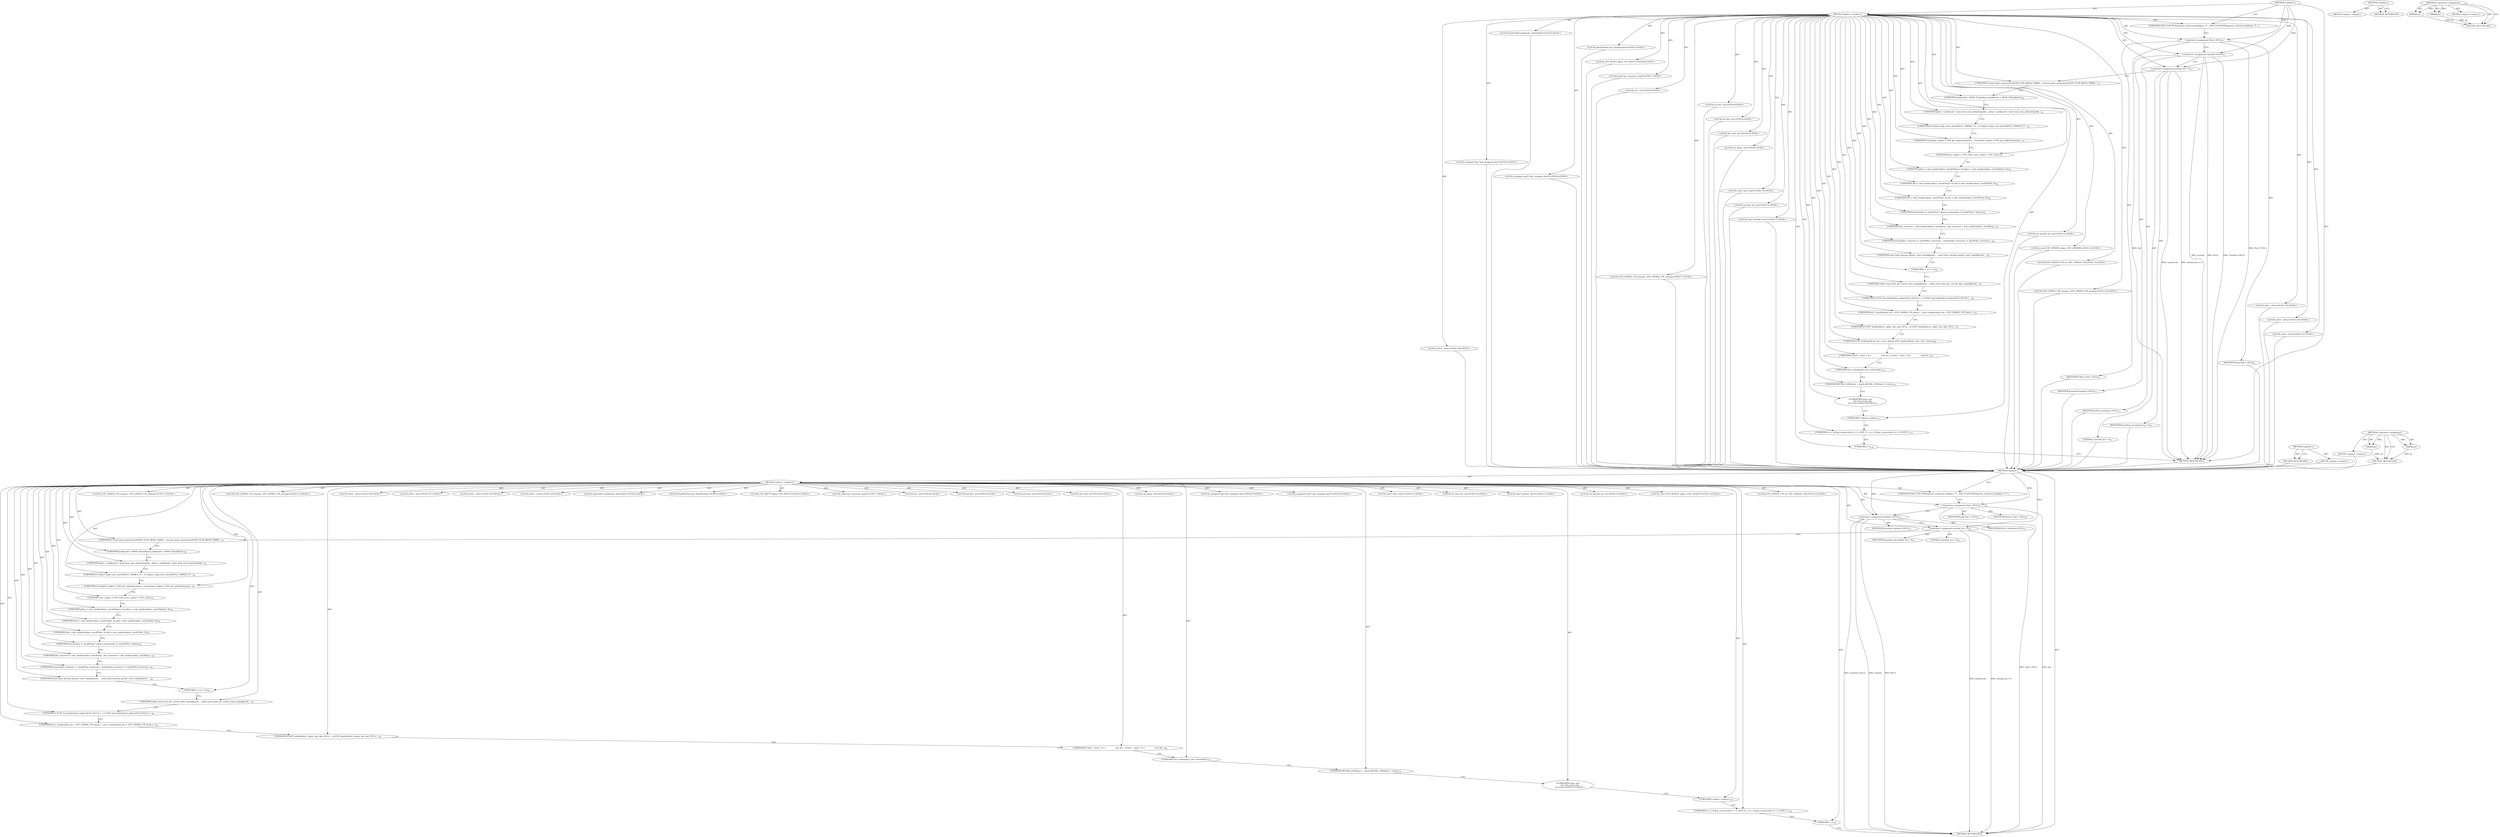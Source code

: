 digraph "&lt;operator&gt;.assignment" {
vulnerable_6 [label=<(METHOD,&lt;global&gt;)<SUB>1</SUB>>];
vulnerable_7 [label=<(BLOCK,&lt;empty&gt;,&lt;empty&gt;)<SUB>1</SUB>>];
vulnerable_8 [label=<(UNKNOWN,PHP_FUNCTION(openssl_seal)
{
	zval *pubkeys, **...,PHP_FUNCTION(openssl_seal)
{
	zval *pubkeys, **...)<SUB>1</SUB>>];
vulnerable_9 [label="<(LOCAL,HashTable* pubkeysht: HashTable*)<SUB>4</SUB>>"];
vulnerable_10 [label="<(LOCAL,HashPosition pos: HashPosition)<SUB>5</SUB>>"];
vulnerable_11 [label="<(LOCAL,EVP_PKEY** pkeys: EVP_PKEY**)<SUB>6</SUB>>"];
vulnerable_12 [label="<(LOCAL,long* key_resources: long*)<SUB>7</SUB>>"];
vulnerable_13 [label="<(LOCAL,int i: int)<SUB>8</SUB>>"];
vulnerable_14 [label="<(LOCAL,int len1: int)<SUB>8</SUB>>"];
vulnerable_15 [label="<(LOCAL,int len2: int)<SUB>8</SUB>>"];
vulnerable_16 [label="<(LOCAL,int* eksl: int*)<SUB>8</SUB>>"];
vulnerable_17 [label="<(LOCAL,int nkeys: int)<SUB>8</SUB>>"];
vulnerable_18 [label="<(LOCAL,unsigned char* buf: unsigned char*)<SUB>9</SUB>>"];
vulnerable_19 [label="<(LOCAL,unsigned char** eks: unsigned char**)<SUB>9</SUB>>"];
vulnerable_20 [label=<(&lt;operator&gt;.assignment,*buf = NULL)<SUB>9</SUB>>];
vulnerable_21 [label=<(IDENTIFIER,buf,*buf = NULL)<SUB>9</SUB>>];
vulnerable_22 [label=<(IDENTIFIER,NULL,*buf = NULL)<SUB>9</SUB>>];
vulnerable_23 [label="<(LOCAL,char* data: char*)<SUB>10</SUB>>"];
vulnerable_24 [label="<(LOCAL,int data_len: int)<SUB>10</SUB>>"];
vulnerable_25 [label="<(LOCAL,char* method: char*)<SUB>11</SUB>>"];
vulnerable_26 [label=<(&lt;operator&gt;.assignment,*method =NULL)<SUB>11</SUB>>];
vulnerable_27 [label=<(IDENTIFIER,method,*method =NULL)<SUB>11</SUB>>];
vulnerable_28 [label=<(IDENTIFIER,NULL,*method =NULL)<SUB>11</SUB>>];
vulnerable_29 [label="<(LOCAL,int method_len: int)<SUB>12</SUB>>"];
vulnerable_30 [label=<(&lt;operator&gt;.assignment,method_len = 0)<SUB>12</SUB>>];
vulnerable_31 [label=<(IDENTIFIER,method_len,method_len = 0)<SUB>12</SUB>>];
vulnerable_32 [label=<(LITERAL,0,method_len = 0)<SUB>12</SUB>>];
vulnerable_33 [label="<(LOCAL,const EVP_CIPHER* cipher: EVP_CIPHER*)<SUB>13</SUB>>"];
vulnerable_34 [label="<(LOCAL,EVP_CIPHER_CTX ctx: EVP_CIPHER_CTX)<SUB>14</SUB>>"];
vulnerable_35 [label=<(UNKNOWN,if (zend_parse_parameters(ZEND_NUM_ARGS() TSRML...,if (zend_parse_parameters(ZEND_NUM_ARGS() TSRML...)<SUB>16</SUB>>];
vulnerable_36 [label=<(UNKNOWN,pubkeysht = HASH_OF(pubkeys);,pubkeysht = HASH_OF(pubkeys);)<SUB>20</SUB>>];
vulnerable_37 [label=<(UNKNOWN,nkeys = pubkeysht ? zend_hash_num_elements(pubk...,nkeys = pubkeysht ? zend_hash_num_elements(pubk...)<SUB>21</SUB>>];
vulnerable_38 [label=<(UNKNOWN,if (!nkeys) {
		php_error_docref(NULL TSRMLS_CC...,if (!nkeys) {
		php_error_docref(NULL TSRMLS_CC...)<SUB>22</SUB>>];
vulnerable_39 [label=<(UNKNOWN,if (method) {
		cipher = EVP_get_cipherbyname(m...,if (method) {
		cipher = EVP_get_cipherbyname(m...)<SUB>27</SUB>>];
vulnerable_40 [label=<(UNKNOWN,else {
		cipher = EVP_rc4();
	},else {
		cipher = EVP_rc4();
	})<SUB>37</SUB>>];
vulnerable_41 [label=<(UNKNOWN,pkeys = safe_emalloc(nkeys, sizeof(*pkeys), 0);,pkeys = safe_emalloc(nkeys, sizeof(*pkeys), 0);)<SUB>41</SUB>>];
vulnerable_42 [label=<(UNKNOWN,eksl = safe_emalloc(nkeys, sizeof(*eksl), 0);,eksl = safe_emalloc(nkeys, sizeof(*eksl), 0);)<SUB>42</SUB>>];
vulnerable_43 [label=<(UNKNOWN,eks = safe_emalloc(nkeys, sizeof(*eks), 0);,eks = safe_emalloc(nkeys, sizeof(*eks), 0);)<SUB>43</SUB>>];
vulnerable_44 [label=<(UNKNOWN,memset(eks, 0, sizeof(*eks) * nkeys);,memset(eks, 0, sizeof(*eks) * nkeys);)<SUB>44</SUB>>];
vulnerable_45 [label=<(UNKNOWN,key_resources = safe_emalloc(nkeys, sizeof(long...,key_resources = safe_emalloc(nkeys, sizeof(long...)<SUB>45</SUB>>];
vulnerable_46 [label=<(UNKNOWN,memset(key_resources, 0, sizeof(*key_resources)...,memset(key_resources, 0, sizeof(*key_resources)...)<SUB>46</SUB>>];
vulnerable_47 [label=<(UNKNOWN,zend_hash_internal_pointer_reset_ex(pubkeysht, ...,zend_hash_internal_pointer_reset_ex(pubkeysht, ...)<SUB>49</SUB>>];
vulnerable_48 [label=<(UNKNOWN,i = 0;,i = 0;)<SUB>50</SUB>>];
vulnerable_49 [label=<(UNKNOWN,while (zend_hash_get_current_data_ex(pubkeysht,...,while (zend_hash_get_current_data_ex(pubkeysht,...)<SUB>51</SUB>>];
vulnerable_50 [label=<(UNKNOWN,if (!EVP_EncryptInit(&amp;ctx,cipher,NULL,NULL)) {
...,if (!EVP_EncryptInit(&amp;ctx,cipher,NULL,NULL)) {
...)<SUB>64</SUB>>];
vulnerable_51 [label=<(UNKNOWN,buf = emalloc(data_len + EVP_CIPHER_CTX_block_s...,buf = emalloc(data_len + EVP_CIPHER_CTX_block_s...)<SUB>76</SUB>>];
vulnerable_52 [label="<(LOCAL,EVP_CIPHER_CTX_cleanup : EVP_CIPHER_CTX_cleanup)<SUB>77</SUB>>"];
vulnerable_53 [label=<(UNKNOWN,if (!EVP_SealInit(&amp;ctx, cipher, eks, eksl, NULL...,if (!EVP_SealInit(&amp;ctx, cipher, eks, eksl, NULL...)<SUB>79</SUB>>];
vulnerable_54 [label=<(UNKNOWN,EVP_SealFinal(&amp;ctx, buf + len1, &amp;len2);,EVP_SealFinal(&amp;ctx, buf + len1, &amp;len2);)<SUB>86</SUB>>];
vulnerable_55 [label=<(UNKNOWN,if (len1 + len2 &gt; 0) {
                zval_dto...,if (len1 + len2 &gt; 0) {
                zval_dto...)<SUB>87</SUB>>];
vulnerable_56 [label=<(UNKNOWN,else {
		efree(buf);
	},else {
		efree(buf);
	})<SUB>110</SUB>>];
vulnerable_57 [label=<(UNKNOWN,RETVAL_LONG(len1 + len2);,RETVAL_LONG(len1 + len2);)<SUB>113</SUB>>];
vulnerable_58 [label="<(LOCAL,EVP_CIPHER_CTX_cleanup : EVP_CIPHER_CTX_cleanup)<SUB>114</SUB>>"];
vulnerable_59 [label="<(UNKNOWN,clean_exit:
	for (i=0;,clean_exit:
	for (i=0;)<SUB>116</SUB>>"];
vulnerable_60 [label=<(UNKNOWN,i&lt;nkeys;,i&lt;nkeys;)<SUB>117</SUB>>];
vulnerable_61 [label=<(UNKNOWN,i++) {
		if (key_resources[i] == -1) {
			EVP_P...,i++) {
		if (key_resources[i] == -1) {
			EVP_P...)<SUB>117</SUB>>];
vulnerable_62 [label="<(LOCAL,efree : efree)<SUB>125</SUB>>"];
vulnerable_63 [label="<(LOCAL,efree : efree)<SUB>126</SUB>>"];
vulnerable_64 [label="<(LOCAL,efree : efree)<SUB>127</SUB>>"];
vulnerable_65 [label="<(LOCAL,efree : efree)<SUB>128</SUB>>"];
vulnerable_66 [label=<(UNKNOWN,},})<SUB>129</SUB>>];
vulnerable_67 [label=<(METHOD_RETURN,ANY)<SUB>1</SUB>>];
vulnerable_98 [label=<(METHOD,&lt;global&gt;)<SUB>1</SUB>>];
vulnerable_99 [label=<(BLOCK,&lt;empty&gt;,&lt;empty&gt;)>];
vulnerable_100 [label=<(METHOD_RETURN,ANY)>];
vulnerable_104 [label=<(METHOD,&lt;operator&gt;.assignment)>];
vulnerable_105 [label=<(PARAM,p1)>];
vulnerable_106 [label=<(PARAM,p2)>];
vulnerable_107 [label=<(BLOCK,&lt;empty&gt;,&lt;empty&gt;)>];
vulnerable_108 [label=<(METHOD_RETURN,ANY)>];
fixed_6 [label=<(METHOD,&lt;global&gt;)<SUB>1</SUB>>];
fixed_7 [label=<(BLOCK,&lt;empty&gt;,&lt;empty&gt;)<SUB>1</SUB>>];
fixed_8 [label=<(UNKNOWN,PHP_FUNCTION(openssl_seal)
{
	zval *pubkeys, **...,PHP_FUNCTION(openssl_seal)
{
	zval *pubkeys, **...)<SUB>1</SUB>>];
fixed_9 [label="<(LOCAL,HashTable* pubkeysht: HashTable*)<SUB>4</SUB>>"];
fixed_10 [label="<(LOCAL,HashPosition pos: HashPosition)<SUB>5</SUB>>"];
fixed_11 [label="<(LOCAL,EVP_PKEY** pkeys: EVP_PKEY**)<SUB>6</SUB>>"];
fixed_12 [label="<(LOCAL,long* key_resources: long*)<SUB>7</SUB>>"];
fixed_13 [label="<(LOCAL,int i: int)<SUB>8</SUB>>"];
fixed_14 [label="<(LOCAL,int len1: int)<SUB>8</SUB>>"];
fixed_15 [label="<(LOCAL,int len2: int)<SUB>8</SUB>>"];
fixed_16 [label="<(LOCAL,int* eksl: int*)<SUB>8</SUB>>"];
fixed_17 [label="<(LOCAL,int nkeys: int)<SUB>8</SUB>>"];
fixed_18 [label="<(LOCAL,unsigned char* buf: unsigned char*)<SUB>9</SUB>>"];
fixed_19 [label="<(LOCAL,unsigned char** eks: unsigned char**)<SUB>9</SUB>>"];
fixed_20 [label=<(&lt;operator&gt;.assignment,*buf = NULL)<SUB>9</SUB>>];
fixed_21 [label=<(IDENTIFIER,buf,*buf = NULL)<SUB>9</SUB>>];
fixed_22 [label=<(IDENTIFIER,NULL,*buf = NULL)<SUB>9</SUB>>];
fixed_23 [label="<(LOCAL,char* data: char*)<SUB>10</SUB>>"];
fixed_24 [label="<(LOCAL,int data_len: int)<SUB>10</SUB>>"];
fixed_25 [label="<(LOCAL,char* method: char*)<SUB>11</SUB>>"];
fixed_26 [label=<(&lt;operator&gt;.assignment,*method =NULL)<SUB>11</SUB>>];
fixed_27 [label=<(IDENTIFIER,method,*method =NULL)<SUB>11</SUB>>];
fixed_28 [label=<(IDENTIFIER,NULL,*method =NULL)<SUB>11</SUB>>];
fixed_29 [label="<(LOCAL,int method_len: int)<SUB>12</SUB>>"];
fixed_30 [label=<(&lt;operator&gt;.assignment,method_len = 0)<SUB>12</SUB>>];
fixed_31 [label=<(IDENTIFIER,method_len,method_len = 0)<SUB>12</SUB>>];
fixed_32 [label=<(LITERAL,0,method_len = 0)<SUB>12</SUB>>];
fixed_33 [label="<(LOCAL,const EVP_CIPHER* cipher: EVP_CIPHER*)<SUB>13</SUB>>"];
fixed_34 [label="<(LOCAL,EVP_CIPHER_CTX ctx: EVP_CIPHER_CTX)<SUB>14</SUB>>"];
fixed_35 [label=<(UNKNOWN,if (zend_parse_parameters(ZEND_NUM_ARGS() TSRML...,if (zend_parse_parameters(ZEND_NUM_ARGS() TSRML...)<SUB>16</SUB>>];
fixed_36 [label=<(UNKNOWN,pubkeysht = HASH_OF(pubkeys);,pubkeysht = HASH_OF(pubkeys);)<SUB>20</SUB>>];
fixed_37 [label=<(UNKNOWN,nkeys = pubkeysht ? zend_hash_num_elements(pubk...,nkeys = pubkeysht ? zend_hash_num_elements(pubk...)<SUB>21</SUB>>];
fixed_38 [label=<(UNKNOWN,if (!nkeys) {
		php_error_docref(NULL TSRMLS_CC...,if (!nkeys) {
		php_error_docref(NULL TSRMLS_CC...)<SUB>22</SUB>>];
fixed_39 [label=<(UNKNOWN,if (method) {
		cipher = EVP_get_cipherbyname(m...,if (method) {
		cipher = EVP_get_cipherbyname(m...)<SUB>27</SUB>>];
fixed_40 [label=<(UNKNOWN,else {
		cipher = EVP_rc4();
	},else {
		cipher = EVP_rc4();
	})<SUB>37</SUB>>];
fixed_41 [label=<(UNKNOWN,pkeys = safe_emalloc(nkeys, sizeof(*pkeys), 0);,pkeys = safe_emalloc(nkeys, sizeof(*pkeys), 0);)<SUB>41</SUB>>];
fixed_42 [label=<(UNKNOWN,eksl = safe_emalloc(nkeys, sizeof(*eksl), 0);,eksl = safe_emalloc(nkeys, sizeof(*eksl), 0);)<SUB>42</SUB>>];
fixed_43 [label=<(UNKNOWN,eks = safe_emalloc(nkeys, sizeof(*eks), 0);,eks = safe_emalloc(nkeys, sizeof(*eks), 0);)<SUB>43</SUB>>];
fixed_44 [label=<(UNKNOWN,memset(eks, 0, sizeof(*eks) * nkeys);,memset(eks, 0, sizeof(*eks) * nkeys);)<SUB>44</SUB>>];
fixed_45 [label=<(UNKNOWN,key_resources = safe_emalloc(nkeys, sizeof(long...,key_resources = safe_emalloc(nkeys, sizeof(long...)<SUB>45</SUB>>];
fixed_46 [label=<(UNKNOWN,memset(key_resources, 0, sizeof(*key_resources)...,memset(key_resources, 0, sizeof(*key_resources)...)<SUB>46</SUB>>];
fixed_47 [label=<(UNKNOWN,zend_hash_internal_pointer_reset_ex(pubkeysht, ...,zend_hash_internal_pointer_reset_ex(pubkeysht, ...)<SUB>49</SUB>>];
fixed_48 [label=<(UNKNOWN,i = 0;,i = 0;)<SUB>50</SUB>>];
fixed_49 [label=<(UNKNOWN,while (zend_hash_get_current_data_ex(pubkeysht,...,while (zend_hash_get_current_data_ex(pubkeysht,...)<SUB>51</SUB>>];
fixed_50 [label=<(UNKNOWN,if (!EVP_EncryptInit(&amp;ctx,cipher,NULL,NULL)) {
...,if (!EVP_EncryptInit(&amp;ctx,cipher,NULL,NULL)) {
...)<SUB>64</SUB>>];
fixed_51 [label=<(UNKNOWN,buf = emalloc(data_len + EVP_CIPHER_CTX_block_s...,buf = emalloc(data_len + EVP_CIPHER_CTX_block_s...)<SUB>76</SUB>>];
fixed_52 [label="<(LOCAL,EVP_CIPHER_CTX_cleanup : EVP_CIPHER_CTX_cleanup)<SUB>77</SUB>>"];
fixed_53 [label=<(UNKNOWN,if (EVP_SealInit(&amp;ctx, cipher, eks, eksl, NULL,...,if (EVP_SealInit(&amp;ctx, cipher, eks, eksl, NULL,...)<SUB>79</SUB>>];
fixed_54 [label=<(UNKNOWN,if (len1 + len2 &gt; 0) {
                zval_dto...,if (len1 + len2 &gt; 0) {
                zval_dto...)<SUB>88</SUB>>];
fixed_55 [label=<(UNKNOWN,else {
		efree(buf);
	},else {
		efree(buf);
	})<SUB>111</SUB>>];
fixed_56 [label=<(UNKNOWN,RETVAL_LONG(len1 + len2);,RETVAL_LONG(len1 + len2);)<SUB>114</SUB>>];
fixed_57 [label="<(LOCAL,EVP_CIPHER_CTX_cleanup : EVP_CIPHER_CTX_cleanup)<SUB>115</SUB>>"];
fixed_58 [label="<(UNKNOWN,clean_exit:
	for (i=0;,clean_exit:
	for (i=0;)<SUB>117</SUB>>"];
fixed_59 [label=<(UNKNOWN,i&lt;nkeys;,i&lt;nkeys;)<SUB>118</SUB>>];
fixed_60 [label=<(UNKNOWN,i++) {
		if (key_resources[i] == -1) {
			EVP_P...,i++) {
		if (key_resources[i] == -1) {
			EVP_P...)<SUB>118</SUB>>];
fixed_61 [label="<(LOCAL,efree : efree)<SUB>126</SUB>>"];
fixed_62 [label="<(LOCAL,efree : efree)<SUB>127</SUB>>"];
fixed_63 [label="<(LOCAL,efree : efree)<SUB>128</SUB>>"];
fixed_64 [label="<(LOCAL,efree : efree)<SUB>129</SUB>>"];
fixed_65 [label=<(UNKNOWN,},})<SUB>130</SUB>>];
fixed_66 [label=<(METHOD_RETURN,ANY)<SUB>1</SUB>>];
fixed_97 [label=<(METHOD,&lt;global&gt;)<SUB>1</SUB>>];
fixed_98 [label=<(BLOCK,&lt;empty&gt;,&lt;empty&gt;)>];
fixed_99 [label=<(METHOD_RETURN,ANY)>];
fixed_103 [label=<(METHOD,&lt;operator&gt;.assignment)>];
fixed_104 [label=<(PARAM,p1)>];
fixed_105 [label=<(PARAM,p2)>];
fixed_106 [label=<(BLOCK,&lt;empty&gt;,&lt;empty&gt;)>];
fixed_107 [label=<(METHOD_RETURN,ANY)>];
vulnerable_6 -> vulnerable_7  [key=0, label="AST: "];
vulnerable_6 -> vulnerable_67  [key=0, label="AST: "];
vulnerable_6 -> vulnerable_8  [key=0, label="CFG: "];
vulnerable_6 -> vulnerable_20  [key=0, label="DDG: "];
vulnerable_6 -> vulnerable_26  [key=0, label="DDG: "];
vulnerable_6 -> vulnerable_30  [key=0, label="DDG: "];
vulnerable_7 -> vulnerable_8  [key=0, label="AST: "];
vulnerable_7 -> vulnerable_9  [key=0, label="AST: "];
vulnerable_7 -> vulnerable_10  [key=0, label="AST: "];
vulnerable_7 -> vulnerable_11  [key=0, label="AST: "];
vulnerable_7 -> vulnerable_12  [key=0, label="AST: "];
vulnerable_7 -> vulnerable_13  [key=0, label="AST: "];
vulnerable_7 -> vulnerable_14  [key=0, label="AST: "];
vulnerable_7 -> vulnerable_15  [key=0, label="AST: "];
vulnerable_7 -> vulnerable_16  [key=0, label="AST: "];
vulnerable_7 -> vulnerable_17  [key=0, label="AST: "];
vulnerable_7 -> vulnerable_18  [key=0, label="AST: "];
vulnerable_7 -> vulnerable_19  [key=0, label="AST: "];
vulnerable_7 -> vulnerable_20  [key=0, label="AST: "];
vulnerable_7 -> vulnerable_23  [key=0, label="AST: "];
vulnerable_7 -> vulnerable_24  [key=0, label="AST: "];
vulnerable_7 -> vulnerable_25  [key=0, label="AST: "];
vulnerable_7 -> vulnerable_26  [key=0, label="AST: "];
vulnerable_7 -> vulnerable_29  [key=0, label="AST: "];
vulnerable_7 -> vulnerable_30  [key=0, label="AST: "];
vulnerable_7 -> vulnerable_33  [key=0, label="AST: "];
vulnerable_7 -> vulnerable_34  [key=0, label="AST: "];
vulnerable_7 -> vulnerable_35  [key=0, label="AST: "];
vulnerable_7 -> vulnerable_36  [key=0, label="AST: "];
vulnerable_7 -> vulnerable_37  [key=0, label="AST: "];
vulnerable_7 -> vulnerable_38  [key=0, label="AST: "];
vulnerable_7 -> vulnerable_39  [key=0, label="AST: "];
vulnerable_7 -> vulnerable_40  [key=0, label="AST: "];
vulnerable_7 -> vulnerable_41  [key=0, label="AST: "];
vulnerable_7 -> vulnerable_42  [key=0, label="AST: "];
vulnerable_7 -> vulnerable_43  [key=0, label="AST: "];
vulnerable_7 -> vulnerable_44  [key=0, label="AST: "];
vulnerable_7 -> vulnerable_45  [key=0, label="AST: "];
vulnerable_7 -> vulnerable_46  [key=0, label="AST: "];
vulnerable_7 -> vulnerable_47  [key=0, label="AST: "];
vulnerable_7 -> vulnerable_48  [key=0, label="AST: "];
vulnerable_7 -> vulnerable_49  [key=0, label="AST: "];
vulnerable_7 -> vulnerable_50  [key=0, label="AST: "];
vulnerable_7 -> vulnerable_51  [key=0, label="AST: "];
vulnerable_7 -> vulnerable_52  [key=0, label="AST: "];
vulnerable_7 -> vulnerable_53  [key=0, label="AST: "];
vulnerable_7 -> vulnerable_54  [key=0, label="AST: "];
vulnerable_7 -> vulnerable_55  [key=0, label="AST: "];
vulnerable_7 -> vulnerable_56  [key=0, label="AST: "];
vulnerable_7 -> vulnerable_57  [key=0, label="AST: "];
vulnerable_7 -> vulnerable_58  [key=0, label="AST: "];
vulnerable_7 -> vulnerable_59  [key=0, label="AST: "];
vulnerable_7 -> vulnerable_60  [key=0, label="AST: "];
vulnerable_7 -> vulnerable_61  [key=0, label="AST: "];
vulnerable_7 -> vulnerable_62  [key=0, label="AST: "];
vulnerable_7 -> vulnerable_63  [key=0, label="AST: "];
vulnerable_7 -> vulnerable_64  [key=0, label="AST: "];
vulnerable_7 -> vulnerable_65  [key=0, label="AST: "];
vulnerable_7 -> vulnerable_66  [key=0, label="AST: "];
vulnerable_8 -> vulnerable_20  [key=0, label="CFG: "];
vulnerable_9 -> fixed_6  [key=0];
vulnerable_10 -> fixed_6  [key=0];
vulnerable_11 -> fixed_6  [key=0];
vulnerable_12 -> fixed_6  [key=0];
vulnerable_13 -> fixed_6  [key=0];
vulnerable_14 -> fixed_6  [key=0];
vulnerable_15 -> fixed_6  [key=0];
vulnerable_16 -> fixed_6  [key=0];
vulnerable_17 -> fixed_6  [key=0];
vulnerable_18 -> fixed_6  [key=0];
vulnerable_19 -> fixed_6  [key=0];
vulnerable_20 -> vulnerable_21  [key=0, label="AST: "];
vulnerable_20 -> vulnerable_22  [key=0, label="AST: "];
vulnerable_20 -> vulnerable_26  [key=0, label="CFG: "];
vulnerable_20 -> vulnerable_67  [key=0, label="DDG: buf"];
vulnerable_20 -> vulnerable_67  [key=1, label="DDG: *buf = NULL"];
vulnerable_21 -> fixed_6  [key=0];
vulnerable_22 -> fixed_6  [key=0];
vulnerable_23 -> fixed_6  [key=0];
vulnerable_24 -> fixed_6  [key=0];
vulnerable_25 -> fixed_6  [key=0];
vulnerable_26 -> vulnerable_27  [key=0, label="AST: "];
vulnerable_26 -> vulnerable_28  [key=0, label="AST: "];
vulnerable_26 -> vulnerable_30  [key=0, label="CFG: "];
vulnerable_26 -> vulnerable_67  [key=0, label="DDG: method"];
vulnerable_26 -> vulnerable_67  [key=1, label="DDG: NULL"];
vulnerable_26 -> vulnerable_67  [key=2, label="DDG: *method =NULL"];
vulnerable_27 -> fixed_6  [key=0];
vulnerable_28 -> fixed_6  [key=0];
vulnerable_29 -> fixed_6  [key=0];
vulnerable_30 -> vulnerable_31  [key=0, label="AST: "];
vulnerable_30 -> vulnerable_32  [key=0, label="AST: "];
vulnerable_30 -> vulnerable_35  [key=0, label="CFG: "];
vulnerable_30 -> vulnerable_67  [key=0, label="DDG: method_len"];
vulnerable_30 -> vulnerable_67  [key=1, label="DDG: method_len = 0"];
vulnerable_31 -> fixed_6  [key=0];
vulnerable_32 -> fixed_6  [key=0];
vulnerable_33 -> fixed_6  [key=0];
vulnerable_34 -> fixed_6  [key=0];
vulnerable_35 -> vulnerable_36  [key=0, label="CFG: "];
vulnerable_36 -> vulnerable_37  [key=0, label="CFG: "];
vulnerable_37 -> vulnerable_38  [key=0, label="CFG: "];
vulnerable_38 -> vulnerable_39  [key=0, label="CFG: "];
vulnerable_39 -> vulnerable_40  [key=0, label="CFG: "];
vulnerable_40 -> vulnerable_41  [key=0, label="CFG: "];
vulnerable_41 -> vulnerable_42  [key=0, label="CFG: "];
vulnerable_42 -> vulnerable_43  [key=0, label="CFG: "];
vulnerable_43 -> vulnerable_44  [key=0, label="CFG: "];
vulnerable_44 -> vulnerable_45  [key=0, label="CFG: "];
vulnerable_45 -> vulnerable_46  [key=0, label="CFG: "];
vulnerable_46 -> vulnerable_47  [key=0, label="CFG: "];
vulnerable_47 -> vulnerable_48  [key=0, label="CFG: "];
vulnerable_48 -> vulnerable_49  [key=0, label="CFG: "];
vulnerable_49 -> vulnerable_50  [key=0, label="CFG: "];
vulnerable_50 -> vulnerable_51  [key=0, label="CFG: "];
vulnerable_51 -> vulnerable_53  [key=0, label="CFG: "];
vulnerable_52 -> fixed_6  [key=0];
vulnerable_53 -> vulnerable_54  [key=0, label="CFG: "];
vulnerable_54 -> vulnerable_55  [key=0, label="CFG: "];
vulnerable_55 -> vulnerable_56  [key=0, label="CFG: "];
vulnerable_56 -> vulnerable_57  [key=0, label="CFG: "];
vulnerable_57 -> vulnerable_59  [key=0, label="CFG: "];
vulnerable_58 -> fixed_6  [key=0];
vulnerable_59 -> vulnerable_60  [key=0, label="CFG: "];
vulnerable_60 -> vulnerable_61  [key=0, label="CFG: "];
vulnerable_61 -> vulnerable_66  [key=0, label="CFG: "];
vulnerable_62 -> fixed_6  [key=0];
vulnerable_63 -> fixed_6  [key=0];
vulnerable_64 -> fixed_6  [key=0];
vulnerable_65 -> fixed_6  [key=0];
vulnerable_66 -> vulnerable_67  [key=0, label="CFG: "];
vulnerable_67 -> fixed_6  [key=0];
vulnerable_98 -> vulnerable_99  [key=0, label="AST: "];
vulnerable_98 -> vulnerable_100  [key=0, label="AST: "];
vulnerable_98 -> vulnerable_100  [key=1, label="CFG: "];
vulnerable_99 -> fixed_6  [key=0];
vulnerable_100 -> fixed_6  [key=0];
vulnerable_104 -> vulnerable_105  [key=0, label="AST: "];
vulnerable_104 -> vulnerable_105  [key=1, label="DDG: "];
vulnerable_104 -> vulnerable_107  [key=0, label="AST: "];
vulnerable_104 -> vulnerable_106  [key=0, label="AST: "];
vulnerable_104 -> vulnerable_106  [key=1, label="DDG: "];
vulnerable_104 -> vulnerable_108  [key=0, label="AST: "];
vulnerable_104 -> vulnerable_108  [key=1, label="CFG: "];
vulnerable_105 -> vulnerable_108  [key=0, label="DDG: p1"];
vulnerable_106 -> vulnerable_108  [key=0, label="DDG: p2"];
vulnerable_107 -> fixed_6  [key=0];
vulnerable_108 -> fixed_6  [key=0];
fixed_6 -> fixed_7  [key=0, label="AST: "];
fixed_6 -> fixed_66  [key=0, label="AST: "];
fixed_6 -> fixed_8  [key=0, label="CFG: "];
fixed_6 -> fixed_20  [key=0, label="DDG: "];
fixed_6 -> fixed_26  [key=0, label="DDG: "];
fixed_6 -> fixed_30  [key=0, label="DDG: "];
fixed_7 -> fixed_8  [key=0, label="AST: "];
fixed_7 -> fixed_9  [key=0, label="AST: "];
fixed_7 -> fixed_10  [key=0, label="AST: "];
fixed_7 -> fixed_11  [key=0, label="AST: "];
fixed_7 -> fixed_12  [key=0, label="AST: "];
fixed_7 -> fixed_13  [key=0, label="AST: "];
fixed_7 -> fixed_14  [key=0, label="AST: "];
fixed_7 -> fixed_15  [key=0, label="AST: "];
fixed_7 -> fixed_16  [key=0, label="AST: "];
fixed_7 -> fixed_17  [key=0, label="AST: "];
fixed_7 -> fixed_18  [key=0, label="AST: "];
fixed_7 -> fixed_19  [key=0, label="AST: "];
fixed_7 -> fixed_20  [key=0, label="AST: "];
fixed_7 -> fixed_23  [key=0, label="AST: "];
fixed_7 -> fixed_24  [key=0, label="AST: "];
fixed_7 -> fixed_25  [key=0, label="AST: "];
fixed_7 -> fixed_26  [key=0, label="AST: "];
fixed_7 -> fixed_29  [key=0, label="AST: "];
fixed_7 -> fixed_30  [key=0, label="AST: "];
fixed_7 -> fixed_33  [key=0, label="AST: "];
fixed_7 -> fixed_34  [key=0, label="AST: "];
fixed_7 -> fixed_35  [key=0, label="AST: "];
fixed_7 -> fixed_36  [key=0, label="AST: "];
fixed_7 -> fixed_37  [key=0, label="AST: "];
fixed_7 -> fixed_38  [key=0, label="AST: "];
fixed_7 -> fixed_39  [key=0, label="AST: "];
fixed_7 -> fixed_40  [key=0, label="AST: "];
fixed_7 -> fixed_41  [key=0, label="AST: "];
fixed_7 -> fixed_42  [key=0, label="AST: "];
fixed_7 -> fixed_43  [key=0, label="AST: "];
fixed_7 -> fixed_44  [key=0, label="AST: "];
fixed_7 -> fixed_45  [key=0, label="AST: "];
fixed_7 -> fixed_46  [key=0, label="AST: "];
fixed_7 -> fixed_47  [key=0, label="AST: "];
fixed_7 -> fixed_48  [key=0, label="AST: "];
fixed_7 -> fixed_49  [key=0, label="AST: "];
fixed_7 -> fixed_50  [key=0, label="AST: "];
fixed_7 -> fixed_51  [key=0, label="AST: "];
fixed_7 -> fixed_52  [key=0, label="AST: "];
fixed_7 -> fixed_53  [key=0, label="AST: "];
fixed_7 -> fixed_54  [key=0, label="AST: "];
fixed_7 -> fixed_55  [key=0, label="AST: "];
fixed_7 -> fixed_56  [key=0, label="AST: "];
fixed_7 -> fixed_57  [key=0, label="AST: "];
fixed_7 -> fixed_58  [key=0, label="AST: "];
fixed_7 -> fixed_59  [key=0, label="AST: "];
fixed_7 -> fixed_60  [key=0, label="AST: "];
fixed_7 -> fixed_61  [key=0, label="AST: "];
fixed_7 -> fixed_62  [key=0, label="AST: "];
fixed_7 -> fixed_63  [key=0, label="AST: "];
fixed_7 -> fixed_64  [key=0, label="AST: "];
fixed_7 -> fixed_65  [key=0, label="AST: "];
fixed_8 -> fixed_20  [key=0, label="CFG: "];
fixed_20 -> fixed_21  [key=0, label="AST: "];
fixed_20 -> fixed_22  [key=0, label="AST: "];
fixed_20 -> fixed_26  [key=0, label="CFG: "];
fixed_20 -> fixed_66  [key=0, label="DDG: buf"];
fixed_20 -> fixed_66  [key=1, label="DDG: *buf = NULL"];
fixed_26 -> fixed_27  [key=0, label="AST: "];
fixed_26 -> fixed_28  [key=0, label="AST: "];
fixed_26 -> fixed_30  [key=0, label="CFG: "];
fixed_26 -> fixed_66  [key=0, label="DDG: method"];
fixed_26 -> fixed_66  [key=1, label="DDG: NULL"];
fixed_26 -> fixed_66  [key=2, label="DDG: *method =NULL"];
fixed_30 -> fixed_31  [key=0, label="AST: "];
fixed_30 -> fixed_32  [key=0, label="AST: "];
fixed_30 -> fixed_35  [key=0, label="CFG: "];
fixed_30 -> fixed_66  [key=0, label="DDG: method_len"];
fixed_30 -> fixed_66  [key=1, label="DDG: method_len = 0"];
fixed_35 -> fixed_36  [key=0, label="CFG: "];
fixed_36 -> fixed_37  [key=0, label="CFG: "];
fixed_37 -> fixed_38  [key=0, label="CFG: "];
fixed_38 -> fixed_39  [key=0, label="CFG: "];
fixed_39 -> fixed_40  [key=0, label="CFG: "];
fixed_40 -> fixed_41  [key=0, label="CFG: "];
fixed_41 -> fixed_42  [key=0, label="CFG: "];
fixed_42 -> fixed_43  [key=0, label="CFG: "];
fixed_43 -> fixed_44  [key=0, label="CFG: "];
fixed_44 -> fixed_45  [key=0, label="CFG: "];
fixed_45 -> fixed_46  [key=0, label="CFG: "];
fixed_46 -> fixed_47  [key=0, label="CFG: "];
fixed_47 -> fixed_48  [key=0, label="CFG: "];
fixed_48 -> fixed_49  [key=0, label="CFG: "];
fixed_49 -> fixed_50  [key=0, label="CFG: "];
fixed_50 -> fixed_51  [key=0, label="CFG: "];
fixed_51 -> fixed_53  [key=0, label="CFG: "];
fixed_53 -> fixed_54  [key=0, label="CFG: "];
fixed_54 -> fixed_55  [key=0, label="CFG: "];
fixed_55 -> fixed_56  [key=0, label="CFG: "];
fixed_56 -> fixed_58  [key=0, label="CFG: "];
fixed_58 -> fixed_59  [key=0, label="CFG: "];
fixed_59 -> fixed_60  [key=0, label="CFG: "];
fixed_60 -> fixed_65  [key=0, label="CFG: "];
fixed_65 -> fixed_66  [key=0, label="CFG: "];
fixed_97 -> fixed_98  [key=0, label="AST: "];
fixed_97 -> fixed_99  [key=0, label="AST: "];
fixed_97 -> fixed_99  [key=1, label="CFG: "];
fixed_103 -> fixed_104  [key=0, label="AST: "];
fixed_103 -> fixed_104  [key=1, label="DDG: "];
fixed_103 -> fixed_106  [key=0, label="AST: "];
fixed_103 -> fixed_105  [key=0, label="AST: "];
fixed_103 -> fixed_105  [key=1, label="DDG: "];
fixed_103 -> fixed_107  [key=0, label="AST: "];
fixed_103 -> fixed_107  [key=1, label="CFG: "];
fixed_104 -> fixed_107  [key=0, label="DDG: p1"];
fixed_105 -> fixed_107  [key=0, label="DDG: p2"];
}
